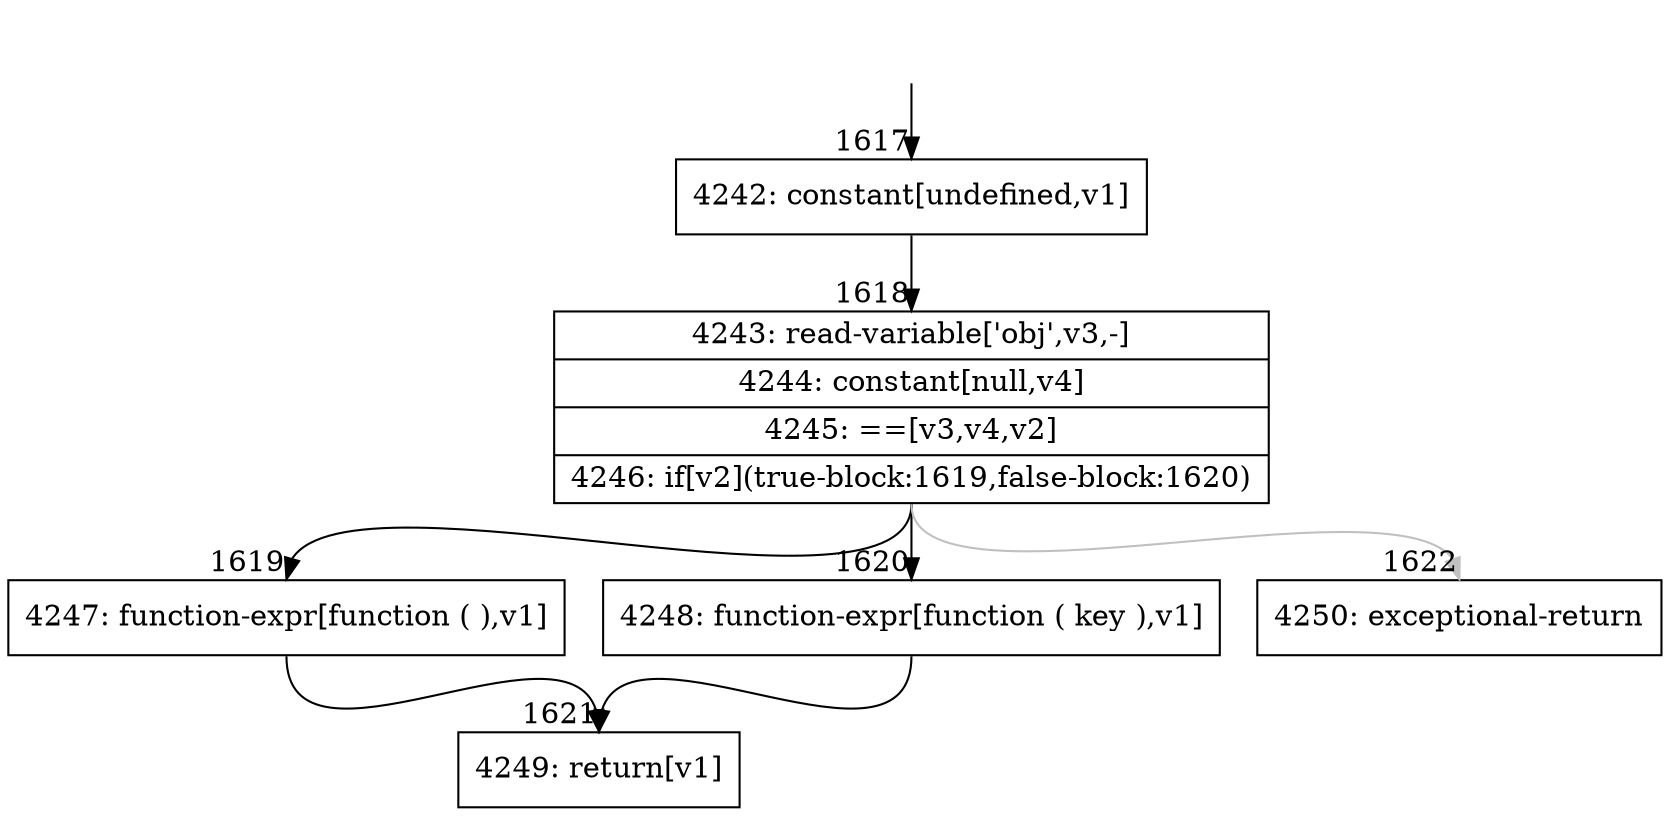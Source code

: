 digraph {
rankdir="TD"
BB_entry139[shape=none,label=""];
BB_entry139 -> BB1617 [tailport=s, headport=n, headlabel="    1617"]
BB1617 [shape=record label="{4242: constant[undefined,v1]}" ] 
BB1617 -> BB1618 [tailport=s, headport=n, headlabel="      1618"]
BB1618 [shape=record label="{4243: read-variable['obj',v3,-]|4244: constant[null,v4]|4245: ==[v3,v4,v2]|4246: if[v2](true-block:1619,false-block:1620)}" ] 
BB1618 -> BB1619 [tailport=s, headport=n, headlabel="      1619"]
BB1618 -> BB1620 [tailport=s, headport=n, headlabel="      1620"]
BB1618 -> BB1622 [tailport=s, headport=n, color=gray, headlabel="      1622"]
BB1619 [shape=record label="{4247: function-expr[function ( ),v1]}" ] 
BB1619 -> BB1621 [tailport=s, headport=n, headlabel="      1621"]
BB1620 [shape=record label="{4248: function-expr[function ( key ),v1]}" ] 
BB1620 -> BB1621 [tailport=s, headport=n]
BB1621 [shape=record label="{4249: return[v1]}" ] 
BB1622 [shape=record label="{4250: exceptional-return}" ] 
//#$~ 1300
}
